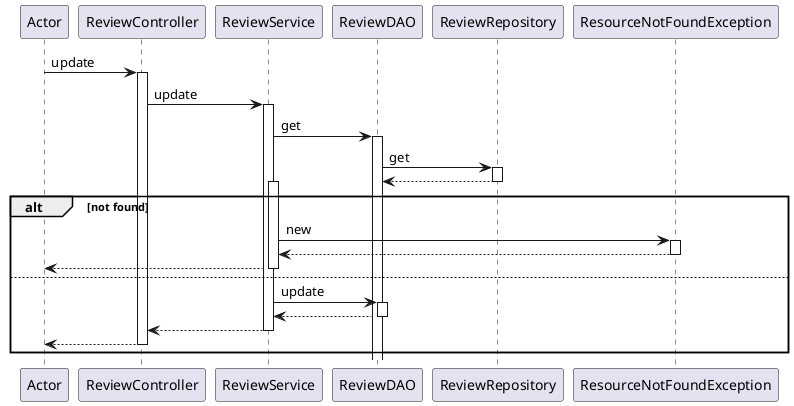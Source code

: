 @startuml
participant Actor
Actor -> ReviewController : update
activate ReviewController
ReviewController -> ReviewService : update
activate ReviewService
ReviewService -> ReviewDAO : get
activate ReviewDAO

ReviewDAO -> ReviewRepository: get
activate ReviewRepository
ReviewRepository --> ReviewDAO
deactivate ReviewRepository

alt not found
activate ReviewService
ReviewService -> ResourceNotFoundException : new
activate ResourceNotFoundException
ResourceNotFoundException --> ReviewService
deactivate ResourceNotFoundException
ReviewService --> Actor
deactivate ReviewService

else
ReviewService -> ReviewDAO : update
activate ReviewDAO
ReviewDAO --> ReviewService
deactivate ReviewDAO
ReviewService --> ReviewController
deactivate ReviewService 
ReviewController --> Actor
deactivate ReviewController
end
@enduml